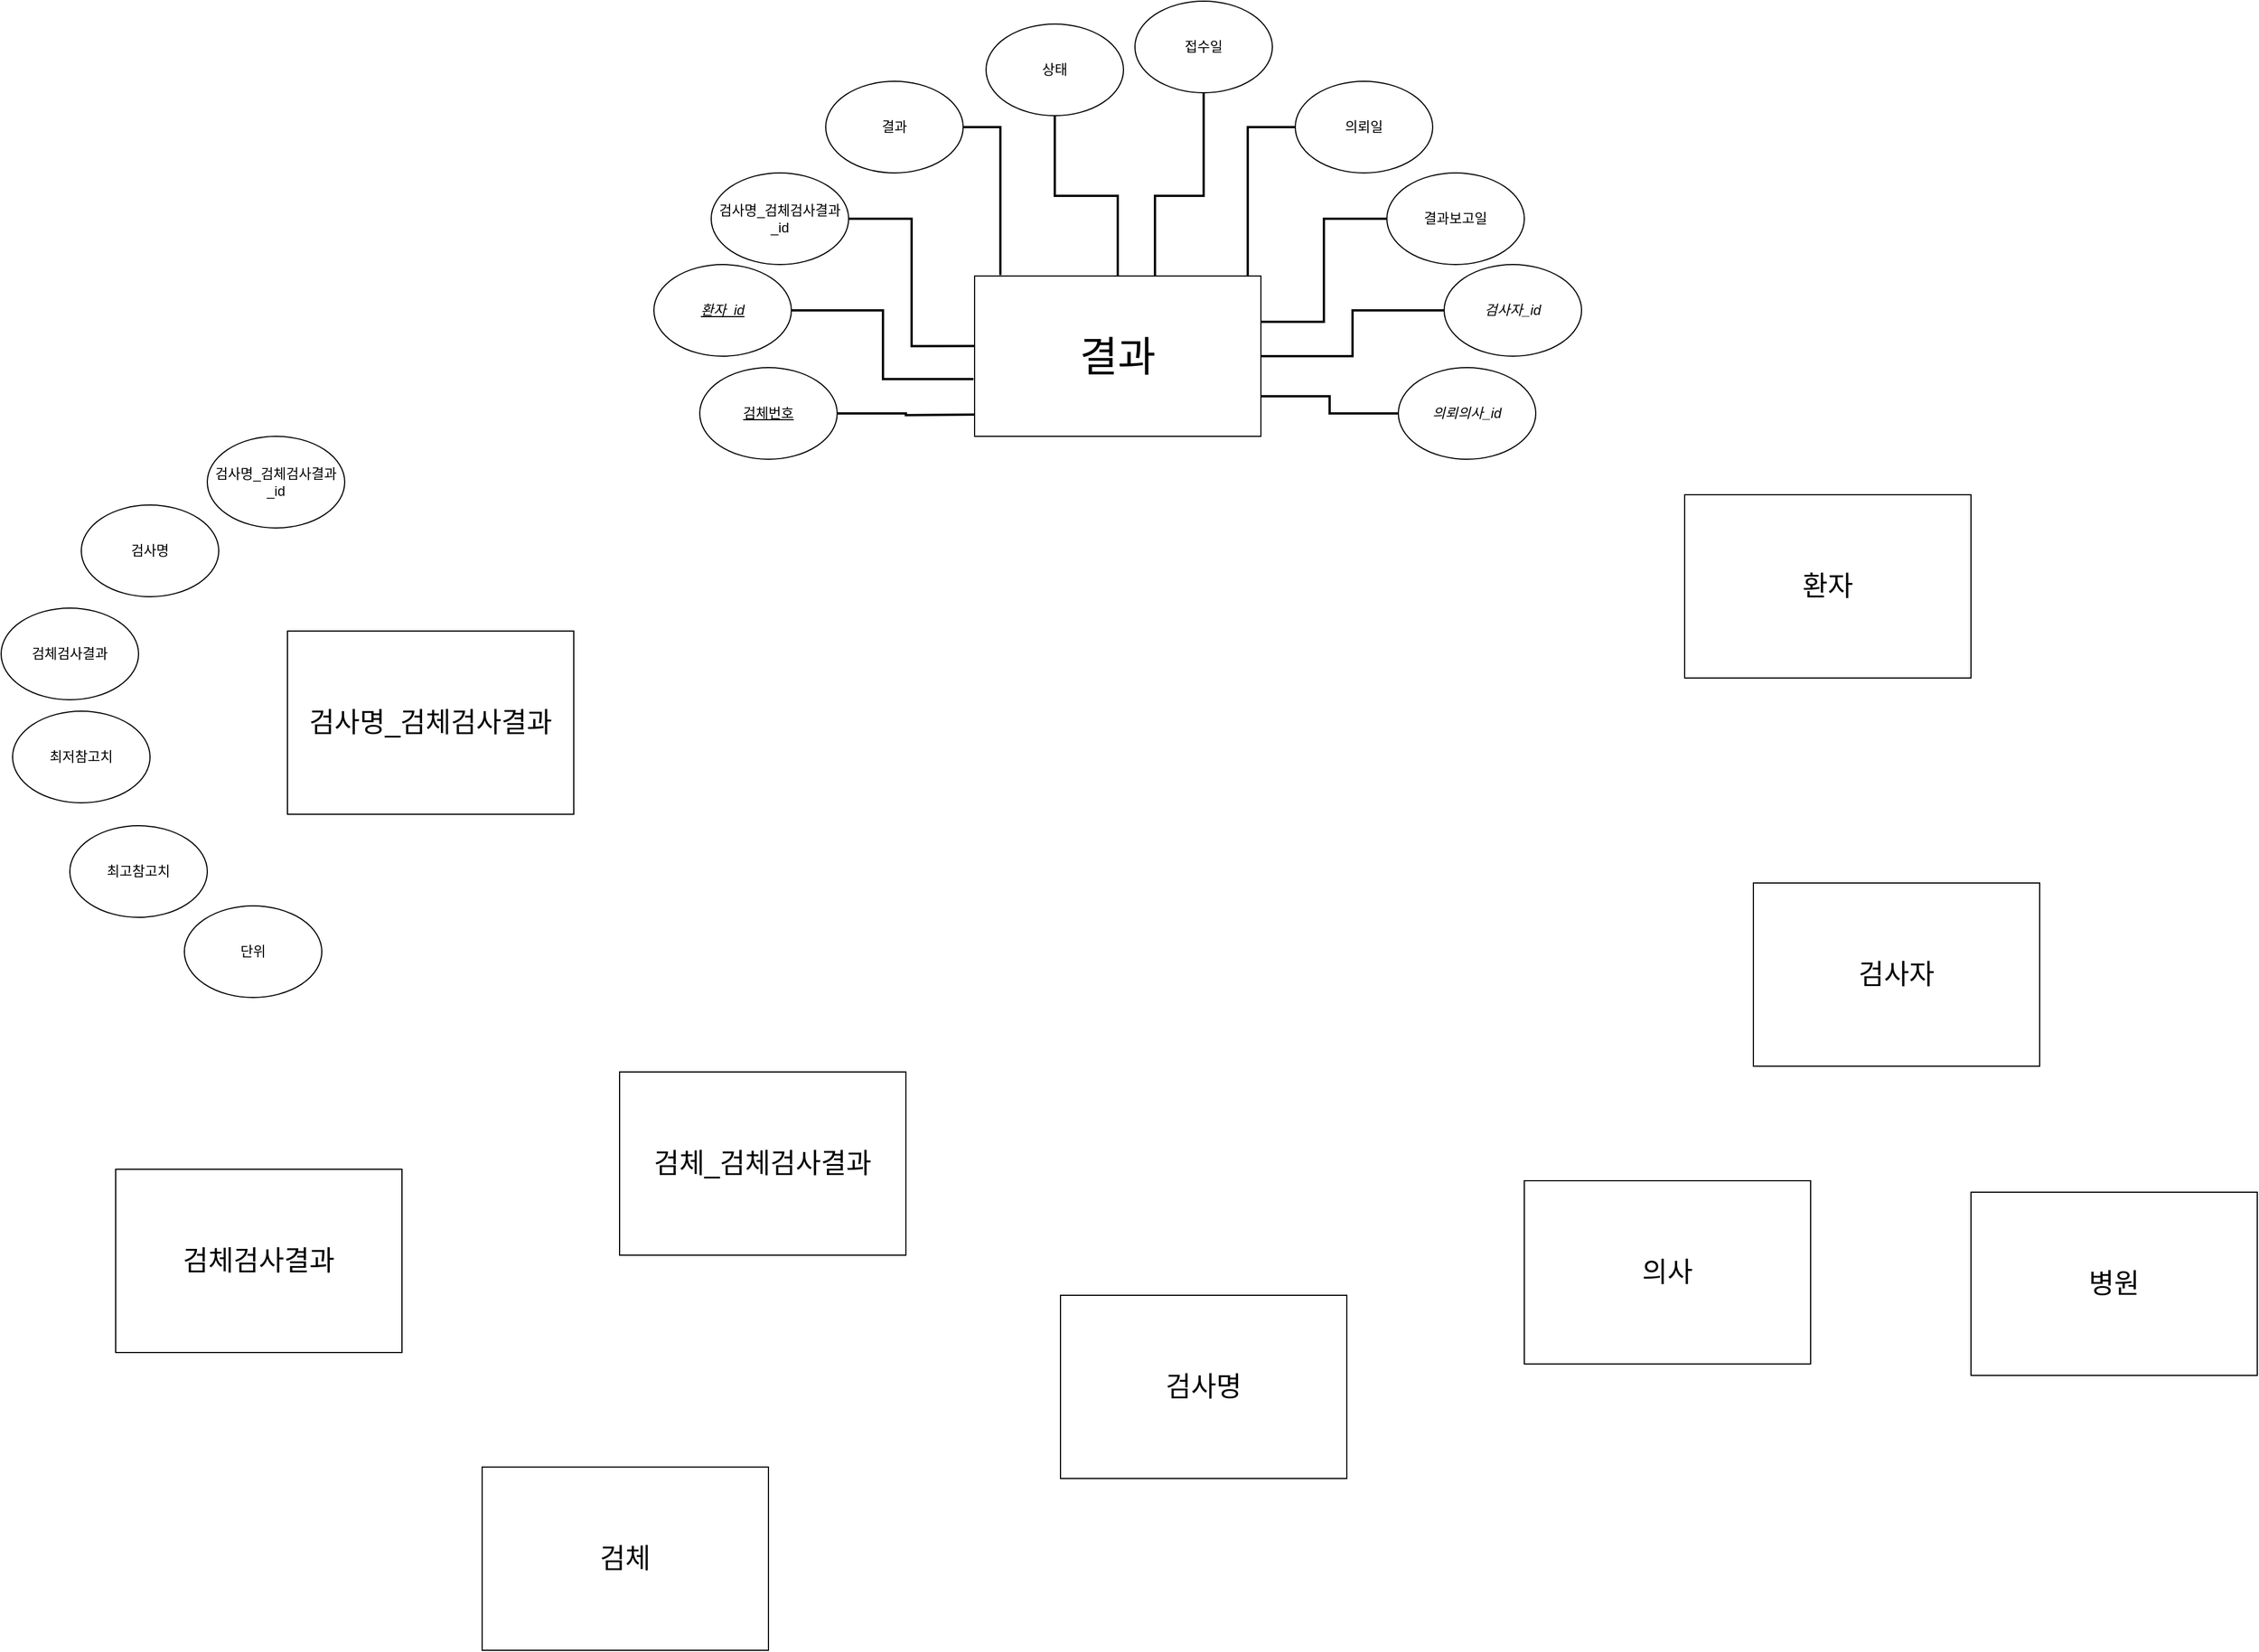 <mxfile version="14.7.6" type="github"><diagram id="Y85a2BdOphqE0STic3n_" name="Page-1"><mxGraphModel dx="3227" dy="3806" grid="1" gridSize="10" guides="1" tooltips="1" connect="1" arrows="1" fold="1" page="1" pageScale="1" pageWidth="827" pageHeight="1169" math="0" shadow="0"><root><mxCell id="0"/><mxCell id="1" parent="0"/><mxCell id="8PvzZ1268t-RO1JGDcAs-1" value="&lt;font style=&quot;font-size: 36px&quot;&gt;결과&lt;/font&gt;" style="rounded=0;whiteSpace=wrap;html=1;" vertex="1" parent="1"><mxGeometry x="100" y="-1360" width="250" height="140" as="geometry"/></mxCell><mxCell id="8PvzZ1268t-RO1JGDcAs-26" style="edgeStyle=orthogonalEdgeStyle;rounded=0;orthogonalLoop=1;jettySize=auto;html=1;entryX=1;entryY=0.5;entryDx=0;entryDy=0;endArrow=none;endFill=0;strokeWidth=2;" edge="1" parent="1" source="8PvzZ1268t-RO1JGDcAs-3" target="8PvzZ1268t-RO1JGDcAs-1"><mxGeometry relative="1" as="geometry"/></mxCell><mxCell id="8PvzZ1268t-RO1JGDcAs-3" value="&lt;i&gt;검사자_id&lt;/i&gt;" style="ellipse;whiteSpace=wrap;html=1;" vertex="1" parent="1"><mxGeometry x="510" y="-1370" width="120" height="80" as="geometry"/></mxCell><mxCell id="8PvzZ1268t-RO1JGDcAs-27" style="edgeStyle=orthogonalEdgeStyle;rounded=0;orthogonalLoop=1;jettySize=auto;html=1;endArrow=none;endFill=0;strokeWidth=2;entryX=1;entryY=0.75;entryDx=0;entryDy=0;" edge="1" parent="1" source="8PvzZ1268t-RO1JGDcAs-4" target="8PvzZ1268t-RO1JGDcAs-1"><mxGeometry relative="1" as="geometry"><mxPoint x="390" y="-1240" as="targetPoint"/></mxGeometry></mxCell><mxCell id="8PvzZ1268t-RO1JGDcAs-4" value="&lt;i&gt;의뢰의사_id&lt;/i&gt;" style="ellipse;whiteSpace=wrap;html=1;" vertex="1" parent="1"><mxGeometry x="470" y="-1280" width="120" height="80" as="geometry"/></mxCell><mxCell id="8PvzZ1268t-RO1JGDcAs-25" style="edgeStyle=orthogonalEdgeStyle;rounded=0;orthogonalLoop=1;jettySize=auto;html=1;entryX=1;entryY=0.286;entryDx=0;entryDy=0;entryPerimeter=0;endArrow=none;endFill=0;strokeWidth=2;" edge="1" parent="1" source="8PvzZ1268t-RO1JGDcAs-5" target="8PvzZ1268t-RO1JGDcAs-1"><mxGeometry relative="1" as="geometry"/></mxCell><mxCell id="8PvzZ1268t-RO1JGDcAs-5" value="결과보고일" style="ellipse;whiteSpace=wrap;html=1;" vertex="1" parent="1"><mxGeometry x="460" y="-1450" width="120" height="80" as="geometry"/></mxCell><mxCell id="8PvzZ1268t-RO1JGDcAs-24" style="edgeStyle=orthogonalEdgeStyle;rounded=0;orthogonalLoop=1;jettySize=auto;html=1;endArrow=none;endFill=0;strokeWidth=2;entryX=0.954;entryY=0;entryDx=0;entryDy=0;entryPerimeter=0;" edge="1" parent="1" source="8PvzZ1268t-RO1JGDcAs-6" target="8PvzZ1268t-RO1JGDcAs-1"><mxGeometry relative="1" as="geometry"/></mxCell><mxCell id="8PvzZ1268t-RO1JGDcAs-6" value="의뢰일" style="ellipse;whiteSpace=wrap;html=1;" vertex="1" parent="1"><mxGeometry x="380" y="-1530" width="120" height="80" as="geometry"/></mxCell><mxCell id="8PvzZ1268t-RO1JGDcAs-23" style="edgeStyle=orthogonalEdgeStyle;rounded=0;orthogonalLoop=1;jettySize=auto;html=1;entryX=0.63;entryY=0;entryDx=0;entryDy=0;endArrow=none;endFill=0;strokeWidth=2;entryPerimeter=0;" edge="1" parent="1" source="8PvzZ1268t-RO1JGDcAs-7" target="8PvzZ1268t-RO1JGDcAs-1"><mxGeometry relative="1" as="geometry"><Array as="points"><mxPoint x="300" y="-1430"/><mxPoint x="258" y="-1430"/></Array></mxGeometry></mxCell><mxCell id="8PvzZ1268t-RO1JGDcAs-7" value="접수일" style="ellipse;whiteSpace=wrap;html=1;" vertex="1" parent="1"><mxGeometry x="240" y="-1600" width="120" height="80" as="geometry"/></mxCell><mxCell id="8PvzZ1268t-RO1JGDcAs-22" style="edgeStyle=orthogonalEdgeStyle;rounded=0;orthogonalLoop=1;jettySize=auto;html=1;endArrow=none;endFill=0;strokeWidth=2;" edge="1" parent="1" source="8PvzZ1268t-RO1JGDcAs-8" target="8PvzZ1268t-RO1JGDcAs-1"><mxGeometry relative="1" as="geometry"><mxPoint x="170" y="-1370" as="targetPoint"/></mxGeometry></mxCell><mxCell id="8PvzZ1268t-RO1JGDcAs-8" value="상태" style="ellipse;whiteSpace=wrap;html=1;" vertex="1" parent="1"><mxGeometry x="110" y="-1580" width="120" height="80" as="geometry"/></mxCell><mxCell id="8PvzZ1268t-RO1JGDcAs-21" style="edgeStyle=orthogonalEdgeStyle;rounded=0;orthogonalLoop=1;jettySize=auto;html=1;entryX=0.09;entryY=-0.006;entryDx=0;entryDy=0;entryPerimeter=0;endArrow=none;endFill=0;strokeWidth=2;" edge="1" parent="1" source="8PvzZ1268t-RO1JGDcAs-9" target="8PvzZ1268t-RO1JGDcAs-1"><mxGeometry relative="1" as="geometry"/></mxCell><mxCell id="8PvzZ1268t-RO1JGDcAs-9" value="결과" style="ellipse;whiteSpace=wrap;html=1;" vertex="1" parent="1"><mxGeometry x="-30" y="-1530" width="120" height="80" as="geometry"/></mxCell><mxCell id="8PvzZ1268t-RO1JGDcAs-20" style="edgeStyle=orthogonalEdgeStyle;rounded=0;orthogonalLoop=1;jettySize=auto;html=1;entryX=-0.002;entryY=0.437;entryDx=0;entryDy=0;entryPerimeter=0;endArrow=none;endFill=0;strokeWidth=2;" edge="1" parent="1" source="8PvzZ1268t-RO1JGDcAs-10" target="8PvzZ1268t-RO1JGDcAs-1"><mxGeometry relative="1" as="geometry"/></mxCell><mxCell id="8PvzZ1268t-RO1JGDcAs-10" value="검사명_검체검사결과_id" style="ellipse;whiteSpace=wrap;html=1;" vertex="1" parent="1"><mxGeometry x="-130" y="-1450" width="120" height="80" as="geometry"/></mxCell><mxCell id="8PvzZ1268t-RO1JGDcAs-19" style="edgeStyle=orthogonalEdgeStyle;rounded=0;orthogonalLoop=1;jettySize=auto;html=1;entryX=-0.004;entryY=0.643;entryDx=0;entryDy=0;entryPerimeter=0;endArrow=none;endFill=0;strokeWidth=2;" edge="1" parent="1" source="8PvzZ1268t-RO1JGDcAs-11" target="8PvzZ1268t-RO1JGDcAs-1"><mxGeometry relative="1" as="geometry"/></mxCell><mxCell id="8PvzZ1268t-RO1JGDcAs-11" value="&lt;u&gt;&lt;i&gt;환자_id&lt;/i&gt;&lt;/u&gt;" style="ellipse;whiteSpace=wrap;html=1;" vertex="1" parent="1"><mxGeometry x="-180" y="-1370" width="120" height="80" as="geometry"/></mxCell><mxCell id="8PvzZ1268t-RO1JGDcAs-18" style="edgeStyle=orthogonalEdgeStyle;rounded=0;orthogonalLoop=1;jettySize=auto;html=1;endArrow=none;endFill=0;strokeWidth=2;" edge="1" parent="1" source="8PvzZ1268t-RO1JGDcAs-12"><mxGeometry relative="1" as="geometry"><mxPoint x="100" y="-1239" as="targetPoint"/></mxGeometry></mxCell><mxCell id="8PvzZ1268t-RO1JGDcAs-12" value="&lt;u&gt;검체번호&lt;/u&gt;" style="ellipse;whiteSpace=wrap;html=1;" vertex="1" parent="1"><mxGeometry x="-140" y="-1280" width="120" height="80" as="geometry"/></mxCell><mxCell id="8PvzZ1268t-RO1JGDcAs-29" value="&lt;font style=&quot;font-size: 24px&quot;&gt;검사명_검체검사결과&lt;/font&gt;" style="rounded=0;whiteSpace=wrap;html=1;" vertex="1" parent="1"><mxGeometry x="-500" y="-1050" width="250" height="160" as="geometry"/></mxCell><mxCell id="8PvzZ1268t-RO1JGDcAs-30" value="검사명_검체검사결과_id" style="ellipse;whiteSpace=wrap;html=1;" vertex="1" parent="1"><mxGeometry x="-570" y="-1220" width="120" height="80" as="geometry"/></mxCell><mxCell id="8PvzZ1268t-RO1JGDcAs-31" value="단위" style="ellipse;whiteSpace=wrap;html=1;" vertex="1" parent="1"><mxGeometry x="-590" y="-810" width="120" height="80" as="geometry"/></mxCell><mxCell id="8PvzZ1268t-RO1JGDcAs-32" value="최고참고치" style="ellipse;whiteSpace=wrap;html=1;" vertex="1" parent="1"><mxGeometry x="-690" y="-880" width="120" height="80" as="geometry"/></mxCell><mxCell id="8PvzZ1268t-RO1JGDcAs-33" value="최저참고치" style="ellipse;whiteSpace=wrap;html=1;" vertex="1" parent="1"><mxGeometry x="-740" y="-980" width="120" height="80" as="geometry"/></mxCell><mxCell id="8PvzZ1268t-RO1JGDcAs-34" value="검체검사결과" style="ellipse;whiteSpace=wrap;html=1;" vertex="1" parent="1"><mxGeometry x="-750" y="-1070" width="120" height="80" as="geometry"/></mxCell><mxCell id="8PvzZ1268t-RO1JGDcAs-35" value="검사명" style="ellipse;whiteSpace=wrap;html=1;" vertex="1" parent="1"><mxGeometry x="-680" y="-1160" width="120" height="80" as="geometry"/></mxCell><mxCell id="8PvzZ1268t-RO1JGDcAs-37" value="&lt;font style=&quot;font-size: 24px&quot;&gt;검체검사결과&lt;/font&gt;" style="rounded=0;whiteSpace=wrap;html=1;" vertex="1" parent="1"><mxGeometry x="-650" y="-580" width="250" height="160" as="geometry"/></mxCell><mxCell id="8PvzZ1268t-RO1JGDcAs-38" value="&lt;font style=&quot;font-size: 24px&quot;&gt;검체&lt;/font&gt;" style="rounded=0;whiteSpace=wrap;html=1;" vertex="1" parent="1"><mxGeometry x="-330" y="-320" width="250" height="160" as="geometry"/></mxCell><mxCell id="8PvzZ1268t-RO1JGDcAs-39" value="&lt;font style=&quot;font-size: 24px&quot;&gt;검체_검체검사결과&lt;/font&gt;" style="rounded=0;whiteSpace=wrap;html=1;" vertex="1" parent="1"><mxGeometry x="-210" y="-665" width="250" height="160" as="geometry"/></mxCell><mxCell id="8PvzZ1268t-RO1JGDcAs-40" value="&lt;font style=&quot;font-size: 24px&quot;&gt;검사명&lt;/font&gt;" style="rounded=0;whiteSpace=wrap;html=1;" vertex="1" parent="1"><mxGeometry x="175" y="-470" width="250" height="160" as="geometry"/></mxCell><mxCell id="8PvzZ1268t-RO1JGDcAs-41" value="&lt;font style=&quot;font-size: 24px&quot;&gt;환자&lt;/font&gt;" style="rounded=0;whiteSpace=wrap;html=1;" vertex="1" parent="1"><mxGeometry x="720" y="-1169" width="250" height="160" as="geometry"/></mxCell><mxCell id="8PvzZ1268t-RO1JGDcAs-42" value="&lt;font style=&quot;font-size: 24px&quot;&gt;병원&lt;/font&gt;" style="rounded=0;whiteSpace=wrap;html=1;" vertex="1" parent="1"><mxGeometry x="970" y="-560" width="250" height="160" as="geometry"/></mxCell><mxCell id="8PvzZ1268t-RO1JGDcAs-43" value="&lt;font style=&quot;font-size: 24px&quot;&gt;의사&lt;/font&gt;" style="rounded=0;whiteSpace=wrap;html=1;" vertex="1" parent="1"><mxGeometry x="580" y="-570" width="250" height="160" as="geometry"/></mxCell><mxCell id="8PvzZ1268t-RO1JGDcAs-44" value="&lt;font style=&quot;font-size: 24px&quot;&gt;검사자&lt;/font&gt;" style="rounded=0;whiteSpace=wrap;html=1;" vertex="1" parent="1"><mxGeometry x="780" y="-830" width="250" height="160" as="geometry"/></mxCell></root></mxGraphModel></diagram></mxfile>